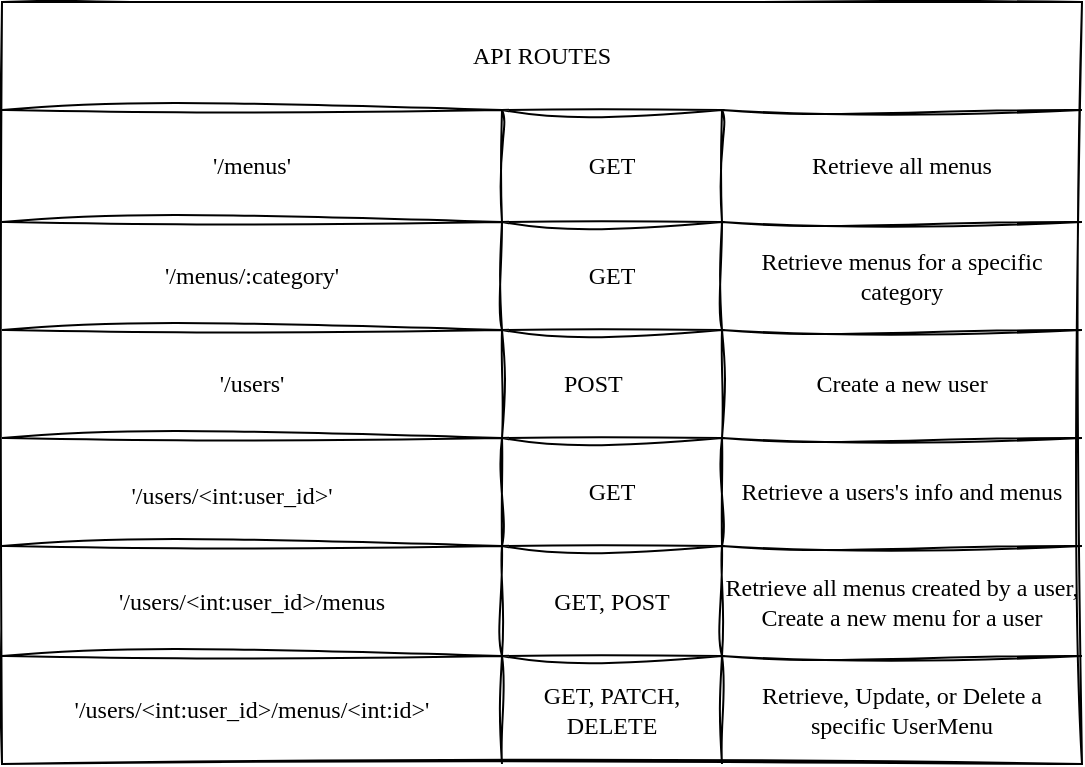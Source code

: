 <mxfile>
    <diagram id="iQlcacigr2z2rtyDbwIN" name="Page-1">
        <mxGraphModel dx="860" dy="626" grid="1" gridSize="10" guides="1" tooltips="1" connect="1" arrows="1" fold="1" page="1" pageScale="1" pageWidth="850" pageHeight="1100" math="0" shadow="0">
            <root>
                <mxCell id="0"/>
                <mxCell id="1" parent="0"/>
                <mxCell id="2" value="" style="shape=table;startSize=0;container=1;collapsible=0;childLayout=tableLayout;sketch=1;hachureGap=4;jiggle=2;curveFitting=1;fontFamily=Verdana;fontSize=12;" vertex="1" parent="1">
                    <mxGeometry x="130" y="80" width="540" height="381" as="geometry"/>
                </mxCell>
                <mxCell id="3" value="" style="shape=tableRow;horizontal=0;startSize=0;swimlaneHead=0;swimlaneBody=0;top=0;left=0;bottom=0;right=0;collapsible=0;dropTarget=0;fillColor=none;points=[[0,0.5],[1,0.5]];portConstraint=eastwest;sketch=1;hachureGap=4;jiggle=2;curveFitting=1;fontFamily=Verdana;fontSize=12;" vertex="1" parent="2">
                    <mxGeometry width="540" height="54" as="geometry"/>
                </mxCell>
                <mxCell id="4" value="&lt;font style=&quot;font-size: 12px;&quot;&gt;API ROUTES&lt;/font&gt;" style="shape=partialRectangle;html=1;whiteSpace=wrap;connectable=0;overflow=hidden;fillColor=none;top=0;left=0;bottom=0;right=0;pointerEvents=1;sketch=1;hachureGap=4;jiggle=2;curveFitting=1;fontFamily=Verdana;fontSize=12;rowspan=1;colspan=3;" vertex="1" parent="3">
                    <mxGeometry width="540" height="54" as="geometry">
                        <mxRectangle width="250" height="54" as="alternateBounds"/>
                    </mxGeometry>
                </mxCell>
                <mxCell id="5" value="" style="shape=partialRectangle;html=1;whiteSpace=wrap;connectable=0;overflow=hidden;fillColor=none;top=0;left=0;bottom=0;right=0;pointerEvents=1;sketch=1;hachureGap=4;jiggle=2;curveFitting=1;fontFamily=Architects Daughter;fontSource=https%3A%2F%2Ffonts.googleapis.com%2Fcss%3Ffamily%3DArchitects%2BDaughter;fontSize=20;" vertex="1" visible="0" parent="3">
                    <mxGeometry x="250" width="110" height="54" as="geometry">
                        <mxRectangle width="110" height="54" as="alternateBounds"/>
                    </mxGeometry>
                </mxCell>
                <mxCell id="6" value="" style="shape=partialRectangle;html=1;whiteSpace=wrap;connectable=0;overflow=hidden;fillColor=none;top=0;left=0;bottom=0;right=0;pointerEvents=1;sketch=1;hachureGap=4;jiggle=2;curveFitting=1;fontFamily=Architects Daughter;fontSource=https%3A%2F%2Ffonts.googleapis.com%2Fcss%3Ffamily%3DArchitects%2BDaughter;fontSize=20;" vertex="1" visible="0" parent="3">
                    <mxGeometry x="360" width="180" height="54" as="geometry">
                        <mxRectangle width="180" height="54" as="alternateBounds"/>
                    </mxGeometry>
                </mxCell>
                <mxCell id="7" value="" style="shape=tableRow;horizontal=0;startSize=0;swimlaneHead=0;swimlaneBody=0;top=0;left=0;bottom=0;right=0;collapsible=0;dropTarget=0;fillColor=none;points=[[0,0.5],[1,0.5]];portConstraint=eastwest;sketch=1;hachureGap=4;jiggle=2;curveFitting=1;fontFamily=Verdana;fontSize=12;" vertex="1" parent="2">
                    <mxGeometry y="54" width="540" height="56" as="geometry"/>
                </mxCell>
                <mxCell id="8" value="&lt;font style=&quot;font-size: 12px;&quot;&gt;'/menus'&lt;/font&gt;" style="shape=partialRectangle;html=1;whiteSpace=wrap;connectable=0;overflow=hidden;fillColor=none;top=0;left=0;bottom=0;right=0;pointerEvents=1;sketch=1;hachureGap=4;jiggle=2;curveFitting=1;fontFamily=Verdana;fontSize=12;" vertex="1" parent="7">
                    <mxGeometry width="250" height="56" as="geometry">
                        <mxRectangle width="250" height="56" as="alternateBounds"/>
                    </mxGeometry>
                </mxCell>
                <mxCell id="9" value="&lt;font style=&quot;font-size: 12px;&quot;&gt;GET&lt;/font&gt;" style="shape=partialRectangle;html=1;whiteSpace=wrap;connectable=0;overflow=hidden;fillColor=none;top=0;left=0;bottom=0;right=0;pointerEvents=1;sketch=1;hachureGap=4;jiggle=2;curveFitting=1;fontFamily=Verdana;fontSize=12;" vertex="1" parent="7">
                    <mxGeometry x="250" width="110" height="56" as="geometry">
                        <mxRectangle width="110" height="56" as="alternateBounds"/>
                    </mxGeometry>
                </mxCell>
                <mxCell id="10" value="Retrieve all menus" style="shape=partialRectangle;html=1;whiteSpace=wrap;connectable=0;overflow=hidden;fillColor=none;top=0;left=0;bottom=0;right=0;pointerEvents=1;sketch=1;hachureGap=4;jiggle=2;curveFitting=1;fontFamily=Verdana;fontSize=12;" vertex="1" parent="7">
                    <mxGeometry x="360" width="180" height="56" as="geometry">
                        <mxRectangle width="180" height="56" as="alternateBounds"/>
                    </mxGeometry>
                </mxCell>
                <mxCell id="11" value="" style="shape=tableRow;horizontal=0;startSize=0;swimlaneHead=0;swimlaneBody=0;top=0;left=0;bottom=0;right=0;collapsible=0;dropTarget=0;fillColor=none;points=[[0,0.5],[1,0.5]];portConstraint=eastwest;sketch=1;hachureGap=4;jiggle=2;curveFitting=1;fontFamily=Verdana;fontSize=12;" vertex="1" parent="2">
                    <mxGeometry y="110" width="540" height="54" as="geometry"/>
                </mxCell>
                <mxCell id="12" value="'/menus/:category'" style="shape=partialRectangle;html=1;whiteSpace=wrap;connectable=0;overflow=hidden;fillColor=none;top=0;left=0;bottom=0;right=0;pointerEvents=1;sketch=1;hachureGap=4;jiggle=2;curveFitting=1;fontFamily=Verdana;fontSize=12;" vertex="1" parent="11">
                    <mxGeometry width="250" height="54" as="geometry">
                        <mxRectangle width="250" height="54" as="alternateBounds"/>
                    </mxGeometry>
                </mxCell>
                <mxCell id="13" value="GET" style="shape=partialRectangle;html=1;whiteSpace=wrap;connectable=0;overflow=hidden;fillColor=none;top=0;left=0;bottom=0;right=0;pointerEvents=1;sketch=1;hachureGap=4;jiggle=2;curveFitting=1;fontFamily=Verdana;fontSize=12;" vertex="1" parent="11">
                    <mxGeometry x="250" width="110" height="54" as="geometry">
                        <mxRectangle width="110" height="54" as="alternateBounds"/>
                    </mxGeometry>
                </mxCell>
                <mxCell id="14" value="Retrieve menus for a specific category" style="shape=partialRectangle;html=1;whiteSpace=wrap;connectable=0;overflow=hidden;fillColor=none;top=0;left=0;bottom=0;right=0;pointerEvents=1;sketch=1;hachureGap=4;jiggle=2;curveFitting=1;fontFamily=Verdana;fontSize=12;" vertex="1" parent="11">
                    <mxGeometry x="360" width="180" height="54" as="geometry">
                        <mxRectangle width="180" height="54" as="alternateBounds"/>
                    </mxGeometry>
                </mxCell>
                <mxCell id="15" value="" style="shape=tableRow;horizontal=0;startSize=0;swimlaneHead=0;swimlaneBody=0;top=0;left=0;bottom=0;right=0;collapsible=0;dropTarget=0;fillColor=none;points=[[0,0.5],[1,0.5]];portConstraint=eastwest;sketch=1;hachureGap=4;jiggle=2;curveFitting=1;fontFamily=Verdana;fontSize=12;" vertex="1" parent="2">
                    <mxGeometry y="164" width="540" height="54" as="geometry"/>
                </mxCell>
                <mxCell id="16" value="'/users'" style="shape=partialRectangle;html=1;whiteSpace=wrap;connectable=0;overflow=hidden;fillColor=none;top=0;left=0;bottom=0;right=0;pointerEvents=1;sketch=1;hachureGap=4;jiggle=2;curveFitting=1;fontFamily=Verdana;fontSize=12;" vertex="1" parent="15">
                    <mxGeometry width="250" height="54" as="geometry">
                        <mxRectangle width="250" height="54" as="alternateBounds"/>
                    </mxGeometry>
                </mxCell>
                <mxCell id="17" value="POST&lt;span style=&quot;white-space: pre;&quot;&gt;&#9;&lt;/span&gt;" style="shape=partialRectangle;html=1;whiteSpace=wrap;connectable=0;overflow=hidden;fillColor=none;top=0;left=0;bottom=0;right=0;pointerEvents=1;sketch=1;hachureGap=4;jiggle=2;curveFitting=1;fontFamily=Verdana;fontSize=12;" vertex="1" parent="15">
                    <mxGeometry x="250" width="110" height="54" as="geometry">
                        <mxRectangle width="110" height="54" as="alternateBounds"/>
                    </mxGeometry>
                </mxCell>
                <mxCell id="18" value="Create a new user" style="shape=partialRectangle;html=1;whiteSpace=wrap;connectable=0;overflow=hidden;fillColor=none;top=0;left=0;bottom=0;right=0;pointerEvents=1;sketch=1;hachureGap=4;jiggle=2;curveFitting=1;fontFamily=Verdana;fontSize=12;" vertex="1" parent="15">
                    <mxGeometry x="360" width="180" height="54" as="geometry">
                        <mxRectangle width="180" height="54" as="alternateBounds"/>
                    </mxGeometry>
                </mxCell>
                <mxCell id="19" value="" style="shape=tableRow;horizontal=0;startSize=0;swimlaneHead=0;swimlaneBody=0;top=0;left=0;bottom=0;right=0;collapsible=0;dropTarget=0;fillColor=none;points=[[0,0.5],[1,0.5]];portConstraint=eastwest;sketch=1;hachureGap=4;jiggle=2;curveFitting=1;fontFamily=Verdana;fontSize=12;" vertex="1" parent="2">
                    <mxGeometry y="218" width="540" height="54" as="geometry"/>
                </mxCell>
                <mxCell id="20" value="" style="shape=partialRectangle;html=1;whiteSpace=wrap;connectable=0;overflow=hidden;fillColor=none;top=0;left=0;bottom=0;right=0;pointerEvents=1;sketch=1;hachureGap=4;jiggle=2;curveFitting=1;fontFamily=Verdana;fontSize=12;" vertex="1" parent="19">
                    <mxGeometry width="250" height="54" as="geometry">
                        <mxRectangle width="250" height="54" as="alternateBounds"/>
                    </mxGeometry>
                </mxCell>
                <mxCell id="21" value="GET" style="shape=partialRectangle;html=1;whiteSpace=wrap;connectable=0;overflow=hidden;fillColor=none;top=0;left=0;bottom=0;right=0;pointerEvents=1;sketch=1;hachureGap=4;jiggle=2;curveFitting=1;fontFamily=Verdana;fontSize=12;" vertex="1" parent="19">
                    <mxGeometry x="250" width="110" height="54" as="geometry">
                        <mxRectangle width="110" height="54" as="alternateBounds"/>
                    </mxGeometry>
                </mxCell>
                <mxCell id="22" value="Retrieve a users's info and menus" style="shape=partialRectangle;html=1;whiteSpace=wrap;connectable=0;overflow=hidden;fillColor=none;top=0;left=0;bottom=0;right=0;pointerEvents=1;sketch=1;hachureGap=4;jiggle=2;curveFitting=1;fontFamily=Verdana;fontSize=12;" vertex="1" parent="19">
                    <mxGeometry x="360" width="180" height="54" as="geometry">
                        <mxRectangle width="180" height="54" as="alternateBounds"/>
                    </mxGeometry>
                </mxCell>
                <mxCell id="23" value="" style="shape=tableRow;horizontal=0;startSize=0;swimlaneHead=0;swimlaneBody=0;top=0;left=0;bottom=0;right=0;collapsible=0;dropTarget=0;fillColor=none;points=[[0,0.5],[1,0.5]];portConstraint=eastwest;sketch=1;hachureGap=4;jiggle=2;curveFitting=1;fontFamily=Verdana;fontSize=12;" vertex="1" parent="2">
                    <mxGeometry y="272" width="540" height="55" as="geometry"/>
                </mxCell>
                <mxCell id="24" value="'/users/&amp;lt;int:user_id&amp;gt;/menus" style="shape=partialRectangle;html=1;whiteSpace=wrap;connectable=0;overflow=hidden;fillColor=none;top=0;left=0;bottom=0;right=0;pointerEvents=1;sketch=1;hachureGap=4;jiggle=2;curveFitting=1;fontFamily=Verdana;fontSize=12;" vertex="1" parent="23">
                    <mxGeometry width="250" height="55" as="geometry">
                        <mxRectangle width="250" height="55" as="alternateBounds"/>
                    </mxGeometry>
                </mxCell>
                <mxCell id="25" value="GET, POST" style="shape=partialRectangle;html=1;whiteSpace=wrap;connectable=0;overflow=hidden;fillColor=none;top=0;left=0;bottom=0;right=0;pointerEvents=1;sketch=1;hachureGap=4;jiggle=2;curveFitting=1;fontFamily=Verdana;fontSize=12;" vertex="1" parent="23">
                    <mxGeometry x="250" width="110" height="55" as="geometry">
                        <mxRectangle width="110" height="55" as="alternateBounds"/>
                    </mxGeometry>
                </mxCell>
                <mxCell id="26" value="Retrieve all menus created by a user, Create a new menu for a user" style="shape=partialRectangle;html=1;whiteSpace=wrap;connectable=0;overflow=hidden;fillColor=none;top=0;left=0;bottom=0;right=0;pointerEvents=1;sketch=1;hachureGap=4;jiggle=2;curveFitting=1;fontFamily=Verdana;fontSize=12;" vertex="1" parent="23">
                    <mxGeometry x="360" width="180" height="55" as="geometry">
                        <mxRectangle width="180" height="55" as="alternateBounds"/>
                    </mxGeometry>
                </mxCell>
                <mxCell id="27" value="" style="shape=tableRow;horizontal=0;startSize=0;swimlaneHead=0;swimlaneBody=0;top=0;left=0;bottom=0;right=0;collapsible=0;dropTarget=0;fillColor=none;points=[[0,0.5],[1,0.5]];portConstraint=eastwest;sketch=1;hachureGap=4;jiggle=2;curveFitting=1;fontFamily=Verdana;fontSize=12;" vertex="1" parent="2">
                    <mxGeometry y="327" width="540" height="54" as="geometry"/>
                </mxCell>
                <mxCell id="28" value="'/users/&amp;lt;int:user_id&amp;gt;/menus/&amp;lt;int:id&amp;gt;'" style="shape=partialRectangle;html=1;whiteSpace=wrap;connectable=0;overflow=hidden;fillColor=none;top=0;left=0;bottom=0;right=0;pointerEvents=1;sketch=1;hachureGap=4;jiggle=2;curveFitting=1;fontFamily=Verdana;fontSize=12;" vertex="1" parent="27">
                    <mxGeometry width="250" height="54" as="geometry">
                        <mxRectangle width="250" height="54" as="alternateBounds"/>
                    </mxGeometry>
                </mxCell>
                <mxCell id="29" value="GET, PATCH, DELETE" style="shape=partialRectangle;html=1;whiteSpace=wrap;connectable=0;overflow=hidden;fillColor=none;top=0;left=0;bottom=0;right=0;pointerEvents=1;sketch=1;hachureGap=4;jiggle=2;curveFitting=1;fontFamily=Verdana;fontSize=12;" vertex="1" parent="27">
                    <mxGeometry x="250" width="110" height="54" as="geometry">
                        <mxRectangle width="110" height="54" as="alternateBounds"/>
                    </mxGeometry>
                </mxCell>
                <mxCell id="30" value="Retrieve, Update, or Delete a specific UserMenu" style="shape=partialRectangle;html=1;whiteSpace=wrap;connectable=0;overflow=hidden;fillColor=none;top=0;left=0;bottom=0;right=0;pointerEvents=1;sketch=1;hachureGap=4;jiggle=2;curveFitting=1;fontFamily=Verdana;fontSize=12;" vertex="1" parent="27">
                    <mxGeometry x="360" width="180" height="54" as="geometry">
                        <mxRectangle width="180" height="54" as="alternateBounds"/>
                    </mxGeometry>
                </mxCell>
                <mxCell id="31" value="'/users/&amp;lt;int:user_id&amp;gt;'" style="shape=partialRectangle;html=1;whiteSpace=wrap;connectable=0;overflow=hidden;fillColor=none;top=0;left=0;bottom=0;right=0;pointerEvents=1;sketch=1;hachureGap=4;jiggle=2;curveFitting=1;fontFamily=Verdana;fontSize=12;" vertex="1" parent="1">
                    <mxGeometry x="140" y="300" width="210" height="54" as="geometry">
                        <mxRectangle width="127" height="54" as="alternateBounds"/>
                    </mxGeometry>
                </mxCell>
            </root>
        </mxGraphModel>
    </diagram>
</mxfile>